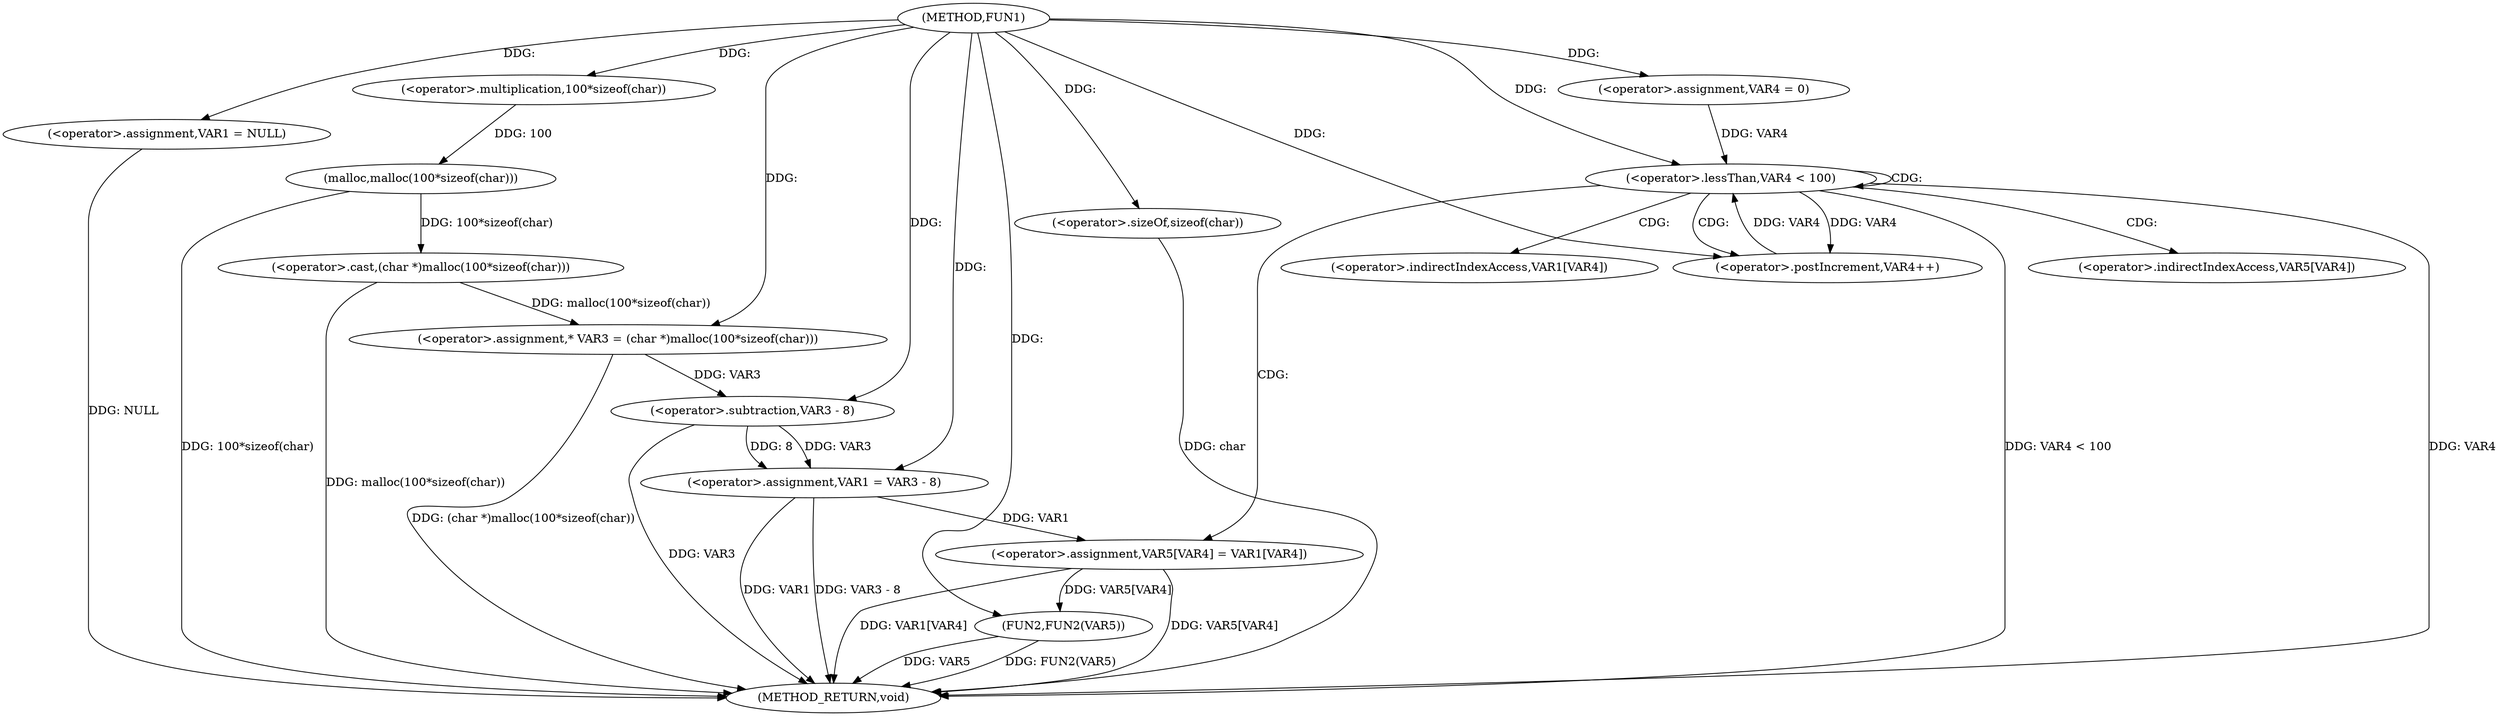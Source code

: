 digraph FUN1 {  
"1000100" [label = "(METHOD,FUN1)" ]
"1000146" [label = "(METHOD_RETURN,void)" ]
"1000103" [label = "(<operator>.assignment,VAR1 = NULL)" ]
"1000110" [label = "(<operator>.assignment,* VAR3 = (char *)malloc(100*sizeof(char)))" ]
"1000112" [label = "(<operator>.cast,(char *)malloc(100*sizeof(char)))" ]
"1000114" [label = "(malloc,malloc(100*sizeof(char)))" ]
"1000115" [label = "(<operator>.multiplication,100*sizeof(char))" ]
"1000117" [label = "(<operator>.sizeOf,sizeof(char))" ]
"1000119" [label = "(<operator>.assignment,VAR1 = VAR3 - 8)" ]
"1000121" [label = "(<operator>.subtraction,VAR3 - 8)" ]
"1000128" [label = "(<operator>.assignment,VAR4 = 0)" ]
"1000131" [label = "(<operator>.lessThan,VAR4 < 100)" ]
"1000134" [label = "(<operator>.postIncrement,VAR4++)" ]
"1000137" [label = "(<operator>.assignment,VAR5[VAR4] = VAR1[VAR4])" ]
"1000144" [label = "(FUN2,FUN2(VAR5))" ]
"1000138" [label = "(<operator>.indirectIndexAccess,VAR5[VAR4])" ]
"1000141" [label = "(<operator>.indirectIndexAccess,VAR1[VAR4])" ]
  "1000103" -> "1000146"  [ label = "DDG: NULL"] 
  "1000112" -> "1000146"  [ label = "DDG: malloc(100*sizeof(char))"] 
  "1000117" -> "1000146"  [ label = "DDG: char"] 
  "1000110" -> "1000146"  [ label = "DDG: (char *)malloc(100*sizeof(char))"] 
  "1000131" -> "1000146"  [ label = "DDG: VAR4 < 100"] 
  "1000131" -> "1000146"  [ label = "DDG: VAR4"] 
  "1000137" -> "1000146"  [ label = "DDG: VAR1[VAR4]"] 
  "1000144" -> "1000146"  [ label = "DDG: FUN2(VAR5)"] 
  "1000114" -> "1000146"  [ label = "DDG: 100*sizeof(char)"] 
  "1000119" -> "1000146"  [ label = "DDG: VAR3 - 8"] 
  "1000119" -> "1000146"  [ label = "DDG: VAR1"] 
  "1000121" -> "1000146"  [ label = "DDG: VAR3"] 
  "1000144" -> "1000146"  [ label = "DDG: VAR5"] 
  "1000137" -> "1000146"  [ label = "DDG: VAR5[VAR4]"] 
  "1000100" -> "1000103"  [ label = "DDG: "] 
  "1000112" -> "1000110"  [ label = "DDG: malloc(100*sizeof(char))"] 
  "1000100" -> "1000110"  [ label = "DDG: "] 
  "1000114" -> "1000112"  [ label = "DDG: 100*sizeof(char)"] 
  "1000115" -> "1000114"  [ label = "DDG: 100"] 
  "1000100" -> "1000115"  [ label = "DDG: "] 
  "1000100" -> "1000117"  [ label = "DDG: "] 
  "1000121" -> "1000119"  [ label = "DDG: VAR3"] 
  "1000121" -> "1000119"  [ label = "DDG: 8"] 
  "1000100" -> "1000119"  [ label = "DDG: "] 
  "1000110" -> "1000121"  [ label = "DDG: VAR3"] 
  "1000100" -> "1000121"  [ label = "DDG: "] 
  "1000100" -> "1000128"  [ label = "DDG: "] 
  "1000128" -> "1000131"  [ label = "DDG: VAR4"] 
  "1000134" -> "1000131"  [ label = "DDG: VAR4"] 
  "1000100" -> "1000131"  [ label = "DDG: "] 
  "1000131" -> "1000134"  [ label = "DDG: VAR4"] 
  "1000100" -> "1000134"  [ label = "DDG: "] 
  "1000119" -> "1000137"  [ label = "DDG: VAR1"] 
  "1000137" -> "1000144"  [ label = "DDG: VAR5[VAR4]"] 
  "1000100" -> "1000144"  [ label = "DDG: "] 
  "1000131" -> "1000137"  [ label = "CDG: "] 
  "1000131" -> "1000141"  [ label = "CDG: "] 
  "1000131" -> "1000131"  [ label = "CDG: "] 
  "1000131" -> "1000138"  [ label = "CDG: "] 
  "1000131" -> "1000134"  [ label = "CDG: "] 
}
